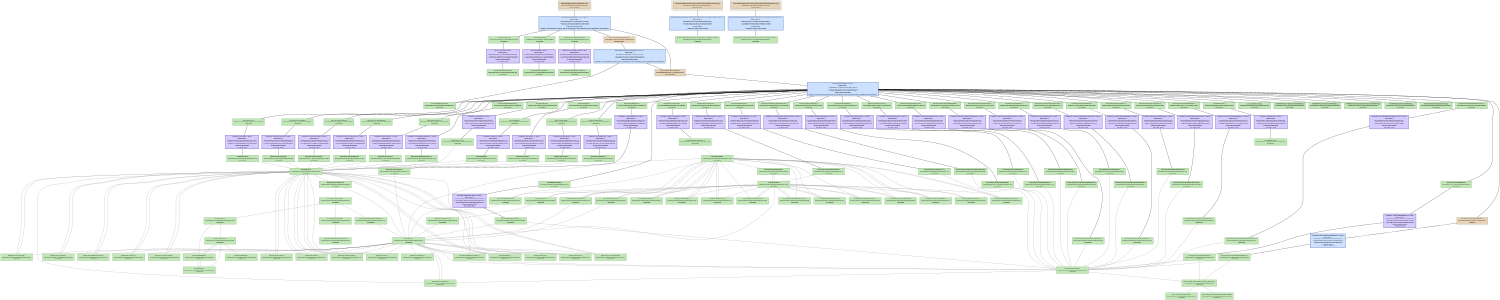 digraph PsychHID {
   size = "10.000000,8.500000";
   concentrate = false;

   node [ shape = box, style = filled, color = "0.3 0.5 0.6", fillcolor = "0.3 0.2 0.9", fontname = "Monaco", fontsize = "9" ];
   n00001 [ label = "Development/PsychHID.mexmac.app\nf5cf3cdccd534f54af30023ac05c029f\nDepsUpdated", color = "0.1 0.5 0.5", fillcolor = "0.1 0.2 0.9", peripheries = 3 ];
   n00002 [ label = "Contents/Info.plist\n7accb5323d57c26a1459e80c5002bccf\nUpToDate" ];
   n00003 [ label = "PsychHID.build/Info.plist\n00000000435f11020000000000000296\nUpToDate" ];
   n00004 [ label = "Contents/PkgInfo\n9740fce0b1ea65f74a7917eba182fe85\nUpToDate" ];
   n00005 [ label = "PsychHID.build/PkgInfo\n00000000435f11020000000000000008\nUpToDate" ];
   n00006 [ label = "English.lproj/InfoPlist.strings\n79c7a301c880053f33000b4787661cf0\nUpToDate" ];
   n00007 [ label = "English.lproj/InfoPlist.strings\n00000000434c45840000000000000228\nUpToDate" ];
   n00008 [ label = "ppc/PsychError.o\n1e9ca33ca77d5c2545e670459568c3ee\nUpToDate" ];
   n00009 [ label = "Base/PsychError.c\n00000000434c4585000000000000563d\nUpToDate" ];
   n00010 [ label = "ppc/PsychRegisterProject.o\nf19c746f6439b6f004accea2702dd019\nUpToDate" ];
   n00011 [ label = "Base/PsychRegisterProject.c\n00000000434c458500000000000012e6\nUpToDate" ];
   n00012 [ label = "ppc/PsychHelp.o\n0e30a3d7ab67e386a0afec5665142070\nUpToDate" ];
   n00013 [ label = "Base/PsychHelp.c\n00000000434c811d00000000000005b8\nUpToDate" ];
   n00014 [ label = "ppc/MiniBox.o\n2c00cd26c5d45259f7991dbdcfb1514b\nUpToDate" ];
   n00015 [ label = "Base/MiniBox.c\n00000000434c45850000000000000f4f\nUpToDate" ];
   n00016 [ label = "ppc/PsychMemory.o\n9c42f60206d3f111a5197bb43099872e\nUpToDate" ];
   n00017 [ label = "Base/PsychMemory.c\n00000000434ca96200000000000003a4\nUpToDate" ];
   n00018 [ label = "ppc/ProjectTable.o\neaa73eaf9f5c309bd0f4af6516429e28\nUpToDate" ];
   n00019 [ label = "Base/ProjectTable.c\n00000000434c4585000000000000023a\nUpToDate" ];
   n00020 [ label = "ppc/PsychInit.o\n4f7b5a61a1e64ed8b87929283aeaa429\nUpToDate" ];
   n00021 [ label = "Base/PsychInit.c\n00000000434c45850000000000000759\nUpToDate" ];
   n00022 [ label = "ppc/PsychTimeGlue.o\n3951097df4ca2e06b4cfba6374fb6e93\nUpToDate" ];
   n00023 [ label = "Base/PsychTimeGlue.c\n000000004355ef98000000000000157f\nUpToDate" ];
   n00024 [ label = "ppc/PsychStructGlue.o\nbd6d128668bb883a1aa7441886efe5c1\nUpToDate" ];
   n00025 [ label = "Base/PsychStructGlue.c\n00000000434c45850000000000002bb8\nUpToDate" ];
   n00026 [ label = "ppc/PsychVersioning.o\n15cf82ef21ba126bf5c0c77eb6b58f6e\nUpToDate" ];
   n00027 [ label = "Base/PsychVersioning.c\n00000000435f11a800000000000014ee\nUpToDate" ];
   n00028 [ label = "ppc/MODULEVersion.o\nd12f368bdfebd47bfdda27f2129f8f86\nUpToDate" ];
   n00029 [ label = "Screen/MODULEVersion.c\n000000004356088a000000000000124e\nUpToDate" ];
   n00030 [ label = "ppc/PsychScriptingGlue.o\n7a05e28ead9bc5264e7a2cb08d4dac8f\nUpToDate" ];
   n00031 [ label = "Base/PsychScriptingGlue.c\n00000000434c458500000000000105c5\nUpToDate" ];
   n00032 [ label = "ppc/mexversion.o\n1e468c006ed28d3548d350ce6a879a9d\nUpToDate" ];
   n00033 [ label = "src/mexversion.c\n000000004332d94600000000000002d2\nUpToDate" ];
   n00034 [ label = "ppc/PsychAuthors.o\ne7f77d53d480ff9d2ebf5190427d6529\nUpToDate" ];
   n00035 [ label = "Base/PsychAuthors.c\n00000000434c81430000000000000d3b\nUpToDate" ];
   n00036 [ label = "ppc/PsychHIDErrors.o\nda96463f17ca36dbb3843fc96a8cccd6\nUpToDate" ];
   n00037 [ label = "PsychHID/PsychHIDErrors.c\n00000000434c80a00000000000001176\nUpToDate" ];
   n00038 [ label = "ppc/PsychHIDGetCalibratedState.o\ncebc62de0102d3b06de018c1872e72d8\nUpToDate" ];
   n00039 [ label = "PsychHID/PsychHIDGetCalibratedState.c\n00000000434c45850000000000000898\nUpToDate" ];
   n00040 [ label = "ppc/RegisterProject.o\n7b19ebf220ef6e1d2d5ddda2ed4d1816\nUpToDate" ];
   n00041 [ label = "PsychHID/RegisterProject.c\n00000000434efbc50000000000000868\nUpToDate" ];
   n00042 [ label = "ppc/PsychHIDSynopsis.o\n3bf6f033d054ebfac9188d9839036b9b\nUpToDate" ];
   n00043 [ label = "PsychHID/PsychHIDSynopsis.c\n00000000434c4585000000000000075f\nUpToDate" ];
   n00044 [ label = "ppc/PsychHIDSetReport.o\n4af206cf7b7bc6a0d992c462f74670dc\nUpToDate" ];
   n00045 [ label = "PsychHID/PsychHIDSetReport.c\n00000000434ca71200000000000013a3\nUpToDate" ];
   n00046 [ label = "ppc/PsychHIDKbWait.o\n68b758d1b754c34cb1f444a486b9421b\nUpToDate" ];
   n00047 [ label = "PsychHID/PsychHIDKbWait.c\n00000000434c458500000000000010f6\nUpToDate" ];
   n00048 [ label = "ppc/PsychHIDKbCheck.o\n67529fbe2ce85fc7aaf97c473cc80f32\nUpToDate" ];
   n00049 [ label = "PsychHID/PsychHIDKbCheck.c\n00000000434c4585000000000000101f\nUpToDate" ];
   n00050 [ label = "ppc/PsychHIDGetReport.o\nf481fd67b7f1019b3e3f3b2e872ca8d7\nUpToDate" ];
   n00051 [ label = "PsychHID/PsychHIDGetReport.c\n00000000435f168d000000000000260a\nUpToDate" ];
   n00052 [ label = "ppc/PsychHIDGetRawState.o\n66269c2526539086fc5d8d2f174b7c04\nUpToDate" ];
   n00053 [ label = "PsychHID/PsychHIDGetRawState.c\n00000000434c45850000000000000563\nUpToDate" ];
   n00054 [ label = "ppc/PsychHIDGetNumElements.o\nae557fe42ac570d25560c0d0941c0279\nUpToDate" ];
   n00055 [ label = "PsychHID/PsychHIDGetNumElements.c\n00000000434c45850000000000000490\nUpToDate" ];
   n00056 [ label = "ppc/PsychHIDGetNumDevices.o\n5e871b732262f71fa153721f12c91953\nUpToDate" ];
   n00057 [ label = "PsychHID/PsychHIDGetNumDevices.c\n00000000434c458500000000000003ae\nUpToDate" ];
   n00058 [ label = "ppc/PsychHIDHelpers.o\n7c7de603ea78b6f8d06f8496468ccae1\nUpToDate" ];
   n00059 [ label = "PsychHID/PsychHIDHelpers.c\n00000000434c941e000000000000282d\nUpToDate" ];
   n00060 [ label = "ppc/PsychHIDGetNumCollections.o\ncf909a02a5f9492514ff5cd6b72ce211\nUpToDate" ];
   n00061 [ label = "PsychHID/PsychHIDGetNumCollections.c\n00000000434c45850000000000000521\nUpToDate" ];
   n00062 [ label = "ppc/PsychHIDGetElements.o\ne205b91c316b546f89a35dfa42894b77\nUpToDate" ];
   n00063 [ label = "PsychHID/PsychHIDGetElements.c\n00000000434c4585000000000000169d\nUpToDate" ];
   n00064 [ label = "ppc/PsychHIDGetDevices.o\n088c2addae4095210e66f7cc0f1ec5f5\nUpToDate" ];
   n00065 [ label = "PsychHID/PsychHIDGetDevices.c\n00000000434c4585000000000000115f\nUpToDate" ];
   n00066 [ label = "ppc/PsychHIDGetCollections.o\n54f71ad2495ccdedaac7fde7eb3a3fcb\nUpToDate" ];
   n00067 [ label = "PsychHID/PsychHIDGetCollections.c\n00000000434c4585000000000000180b\nUpToDate" ];
   n00068 [ label = "ppc/PsychHIDGiveMeReports.o\nc0d6e027f0304c85112191db5b313591\nUpToDate" ];
   n00069 [ label = "PsychHID/PsychHIDGiveMeReports.c\n00000000434c92b00000000000000bbd\nUpToDate" ];
   n00070 [ label = "ppc/PsychHIDReceiveReports.o\n8b0d18750043abdcf23c9203f566f6b3\nMissing", color = "0.1 0.5 0.5", fillcolor = "0.1 0.2 0.9" ];
   n00071 [ label = "PsychHID/PsychHIDReceiveReports.c\n00000000435f1a840000000000006459\nUpToDate" ];
   n00072 [ label = "ppc/PsychHIDReceiveReportsStop.o\n4ab1be81b27c8a5ae37c2ae0da9ad082\nUpToDate" ];
   n00073 [ label = "PsychHID/PsychHIDReceiveReportsStop.c\n00000000434ca68a00000000000009cd\nUpToDate" ];
   n00074 [ label = "MacOS/PsychHID.mexmac\ne2f908fd56fe039796113df33c7ca062\nDepsUpdated", color = "0.1 0.5 0.5", fillcolor = "0.1 0.2 0.9" ];
   n00075 [ label = "2.95.2/libstdc++.a[C]\n00000000434abb590000000000075c68\nUpToDate" ];
   n00076 [ label = "Frameworks/CoreAudio.framework[C]\n00000000434ac55b00000000000000cc\nUpToDate" ];
   n00077 [ label = "Frameworks/Carbon.framework[C]\n00000000434ac53300000000000000ee\nUpToDate" ];
   n00078 [ label = "Frameworks/ApplicationServices.framework[C]\n00000000434ac53300000000000000ee\nUpToDate" ];
   n00079 [ label = "Frameworks/IOKit.framework[C]\n00000000434ac53c00000000000000cc\nUpToDate" ];
   n00080 [ label = "PsychToolbox/libHIDUtilities.a[C]\n000000004355680b0000000000025098\nUpToDate" ];
   n00081 [ label = "mac/mexFunction.map\n000000004332d946000000000000012e\nUpToDate" ];
   n00082 [ label = "<PsychHID.build/Script-2FD616DB07306668008DA6B4.sh>[A]\n593f6e33f47d0aabf73e1e02b94ad22a\nDepsUpdated", color = "0.1 0.5 0.5", fillcolor = "0.1 0.2 0.9", peripheries = 3 ];
   n00083 [ label = "PsychHID.build/Script-2FD616DB07306668008DA6B4.sh\n00000000435f110200000000000000ec\nUpToDate" ];
   n00084 [ label = "<PsychHID.build/Script-2FD616DC07306668008DA6B4.sh>[A]\n7ce4e802c56b7da6fbc02a6e831533e4\nDepsUpdated", color = "0.1 0.5 0.5", fillcolor = "0.1 0.2 0.9", peripheries = 3 ];
   n00085 [ label = "PsychHID.build/Script-2FD616DC07306668008DA6B4.sh\n00000000435f1102000000000000003e\nUpToDate" ];
   n00086 [ label = "<MacOS/PsychHID.mexmac>\nb0b4a4853259db22649e737d898fbc68\nDepsUpdated", color = "0.1 0.5 0.5", fillcolor = "0.1 0.2 0.9", style = "filled,dashed" ];
   n00087 [ label = "Base/Psych.h\n00000000435548b60000000000000410\nUpToDate" ];
   n00088 [ label = "Base/Psych.h\n00000000435548b60000000000000410\nUpToDate" ];
   n00089 [ label = "Screen/Screen.h\n000000004355f28e00000000000012e0\nUpToDate" ];
   n00090 [ label = "PsychHID/PsychHID.h\n0000000043503d0a00000000000015ee\nUpToDate" ];
   n00091 [ label = "Screen/Screen.h\n000000004355f28e00000000000012e0\nUpToDate" ];
   n00092 [ label = "HID Utilities Source/HID_Utilities_External.h\n00000000434c481a0000000000005d67\nUpToDate" ];
   n00093 [ label = "Base/PsychConstants.h\n00000000435548d4000000000000080d\nUpToDate" ];
   n00094 [ label = "Base/MiniBox.h\n00000000435548d400000000000004d6\nUpToDate" ];
   n00095 [ label = "Base/ProjectTable.h\n00000000435548d400000000000002f6\nUpToDate" ];
   n00096 [ label = "Base/PsychError.h\n00000000435548d40000000000001fe7\nUpToDate" ];
   n00097 [ label = "Base/PsychScriptingGlue.h\n00000000435548f30000000000001a37\nUpToDate" ];
   n00098 [ label = "Base/PsychStructGlue.h\n000000004355496c0000000000000bcc\nUpToDate" ];
   n00099 [ label = "Base/PsychCellGlue.h\n00000000435bf47100000000000005c5\nUpToDate" ];
   n00100 [ label = "Base/PsychRegisterProject.h\n00000000435548d400000000000003f1\nUpToDate" ];
   n00101 [ label = "Base/PsychAuthors.h\n00000000435548d400000000000005e9\nUpToDate" ];
   n00102 [ label = "Base/PsychVersioning.h\n00000000435548f300000000000004dd\nUpToDate" ];
   n00103 [ label = "Base/PsychHelp.h\n00000000435bf48f0000000000000357\nUpToDate" ];
   n00104 [ label = "Base/PsychInit.h\n00000000435548f300000000000002db\nUpToDate" ];
   n00105 [ label = "Base/PsychMemory.h\n00000000435548d40000000000000473\nUpToDate" ];
   n00106 [ label = "Base/PsychTimeGlue.h\n000000004355ef010000000000000483\nUpToDate" ];
   n00107 [ label = "Base/PsychInstrument.h\n00000000435548d400000000000001a8\nUpToDate" ];
   n00108 [ label = "PsychHID/RegisterProject.h\n00000000434c458500000000000002a0\nUpToDate" ];
   n00109 [ label = "Base/TimeLists.h\n00000000435548f300000000000002a9\nUpToDate" ];
   n00110 [ label = "Screen/PsychRects.h\n00000000434c458500000000000005d5\nUpToDate" ];
   n00111 [ label = "Screen/ScreenTypes.h\n00000000434c458500000000000013b6\nUpToDate" ];
   n00112 [ label = "Screen/PsychVideoGlue.h\n00000000434c458500000000000005d4\nUpToDate" ];
   n00113 [ label = "Screen/PsychScreenGlue.h\n00000000434c45850000000000000d6d\nUpToDate" ];
   n00114 [ label = "Screen/PsychWindowTextGlue.h\n00000000434c458500000000000008ee\nUpToDate" ];
   n00115 [ label = "Screen/WindowBank.h\n000000004355e68c0000000000001b31\nUpToDate" ];
   n00116 [ label = "Screen/PsychWindowGlue.h\n000000004355e21f0000000000000a66\nUpToDate" ];
   n00117 [ label = "Screen/PsychTextureSupport.h\n000000004355a03b0000000000000370\nUpToDate" ];
   n00118 [ label = "Screen/PsychAlphaBlending.h\n00000000434c458500000000000004fb\nUpToDate" ];
   n00119 [ label = "Screen/ScreenArguments.h\n00000000434c45850000000000000ca3\nUpToDate" ];
   n00120 [ label = "Screen/RegisterProject.h\n00000000434c45850000000000000284\nUpToDate" ];
   n00121 [ label = "Screen/WindowHelpers.h\n00000000434c45850000000000000773\nUpToDate" ];
   n00122 [ label = "Fonts/PsychFontGlue.h\n00000000434c45850000000000000e47\nUpToDate" ];
   n00123 [ label = "Fonts/ScreenFontGlue.h\n00000000434c45850000000000000260\nUpToDate" ];
   n00124 [ label = "Fonts/FontInfo.h\n00000000434c45850000000000000ef4\nUpToDate" ];
   n00125 [ label = "Screen/ScreenPreferenceState.h\n000000004355d9f300000000000006ba\nUpToDate" ];
   n00126 [ label = "HID Utilities Source/PID.h\n00000000434c481a000000000000222f\nUpToDate" ];
   n00127 [ label = "HID Utilities Source/IOHIDPowerUsage.h\n00000000434c481a0000000000004569\nUpToDate" ];
   n00128 [ label = "Base/PsychIncludes.h\n00000000435548d4000000000000074c\nUpToDate" ];
   n00129 [ label = "Fonts/PsychFontGlue.h\n00000000434c45850000000000000e47\nUpToDate" ];
   n00130 [ label = "Base/PsychPlatform.h\n00000000435548d40000000000000589\nUpToDate" ];
   n00131 [ label = "include/mex.h\n000000004332d9460000000000003742\nUpToDate" ];
   n00132 [ label = "OS9ToolboxFragments/Events.h\n00000000434c45850000000000000236\nUpToDate" ];
   n00133 [ label = "Base/PsychPlatformConstants.h\n000000004355492f000000000000070e\nUpToDate" ];
   n00134 [ label = "include/matrix.h\n000000004332d9460000000000009ff2\nUpToDate" ];
   n00135 [ label = "include/mwdebug.h\n000000004332d9460000000000002b3c\nUpToDate" ];
   n00136 [ label = "include/tmwtypes.h\n000000004332d946000000000000458d\nUpToDate" ];
   n00137 [ label = "include/mat.h\n000000004332d94600000000000023ab\nUpToDate" ];

   node [ shape = box, style = "filled,bold", color = "0.7 0.5 0.7", fillcolor = "0.7 0.2 1.0", fontname = "Monaco", fontsize = "9" ];
   c00001 [ label = "PBXCp Info.plist <wt:0>\nwaitCount: 0\n00000000435f11020000000000000296\n^ 7accb5327e08d3681459e80c5002be59\n= 7accb5323d57c26a1459e80c5002bccf\nDoesNotNeedToRun\n(no 'why' info)" ];
   c00002 [ label = "PBXCp PkgInfo <wt:0>\nwaitCount: 0\n00000000000000000000000000000000\n^ 9740fce0b1ea65f74a7917eba182fe85\n= 9740fce0b1ea65f74a7917eba182fe85\nDoesNotNeedToRun\n(no 'why' info)" ];
   c00003 [ label = "CpResource InfoPlist.strings <wt:4>\nwaitCount: 0\n00000000000000000000000000000000\n^ 79c7a301c880053f33000b4787661cf0\n= 79c7a301c880053f33000b4787661cf0\nDoesNotNeedToRun\n(no 'why' info)" ];
   c00004 [ label = "CompileC PsychError.o <wt:6>\nwaitCount: 0\n000000004355492f0000000000004529\n^ 1e9ca33ce428150a45e67045956886c7\n= 1e9ca33ca77d5c2545e670459568c3ee\nDoesNotNeedToRun\n(no 'why' info)" ];
   c00005 [ label = "CompileC PsychRegisterProject.o <wt:6>\nwaitCount: 0\n000000004355492f00000000000001f2\n^ f19c746f276cffdf04accea2702dd1eb\n= f19c746f6439b6f004accea2702dd019\nDoesNotNeedToRun\n(no 'why' info)" ];
   c00006 [ label = "CompileC PsychHelp.o <wt:6>\nwaitCount: 0\n0000000043558db700000000000016ac\n^ 0e30a3d7e8326e31a0afec56651436dc\n= 0e30a3d7ab67e386a0afec5665142070\nDoesNotNeedToRun\n(no 'why' info)" ];
   c00007 [ label = "CompileC MiniBox.o <wt:6>\nwaitCount: 0\n000000004355492f0000000000001c5b\n^ 2c00cd2686811b76f7991dbdcfb14d10\n= 2c00cd26c5d45259f7991dbdcfb1514b\nDoesNotNeedToRun\n(no 'why' info)" ];
   c00008 [ label = "CompileC PsychMemory.o <wt:6>\nwaitCount: 0\n000000004355a5c800000000000010b0\n^ 9c42f602458654d9a5197bb43099979e\n= 9c42f60206d3f111a5197bb43099872e\nDoesNotNeedToRun\n(no 'why' info)" ];
   c00009 [ label = "CompileC ProjectTable.o <wt:6>\nwaitCount: 0\n000000004355492f000000000000112e\n^ eaa73eafdc0979b4d0f4af6516428f06\n= eaa73eaf9f5c309bd0f4af6516429e28\nDoesNotNeedToRun\n(no 'why' info)" ];
   c00010 [ label = "CompileC PsychInit.o <wt:6>\nwaitCount: 0\n000000004355492f000000000000144d\n^ 4f7b5a61e2b307f7b87929283aeab064\n= 4f7b5a61a1e64ed8b87929283aeaa429\nDoesNotNeedToRun\n(no 'why' info)" ];
   c00011 [ label = "CompileC PsychTimeGlue.o <wt:6>\nwaitCount: 0\n000000000005de290000000000003dcf\n^ 3951097df4cff02fb4cfba6374fb535c\n= 3951097df4ca2e06b4cfba6374fb6e93\nDoesNotNeedToRun\n(no 'why' info)" ];
   c00012 [ label = "CompileC PsychStructGlue.o <wt:6>\nwaitCount: 0\n000000004355492f00000000000038ac\n^ bd6d12862beec1151aa7441886efdd6d\n= bd6d128668bb883a1aa7441886efe5c1\nDoesNotNeedToRun\n(no 'why' info)" ];
   c00013 [ label = "CompileC PsychVersioning.o <wt:6>\nwaitCount: 0\n0000000043461d0200000000000007fa\n^ 15cf82ef62fc0f69f5c0c77eb6b58894\n= 15cf82ef21ba126bf5c0c77eb6b58f6e\nDoesNotNeedToRun\n(no 'why' info)" ];
   c00014 [ label = "CompileC MODULEVersion.o <wt:6>\nwaitCount: 0\n000000004356088a000000000000124e\n^ d12f368b9cbddcf1fdda27f2129f9dc8\n= d12f368bdfebd47bfdda27f2129f8f86\nDoesNotNeedToRun\n(no 'why' info)" ];
   c00015 [ label = "CompileC PsychScriptingGlue.o <wt:6>\nwaitCount: 0\n000000004355492f00000000000116d1\n^ 7a05e28eeece8c094e7a2cb08d4cba5e\n= 7a05e28ead9bc5264e7a2cb08d4dac8f\nDoesNotNeedToRun\n(no 'why' info)" ];
   c00016 [ label = "CompileC mexversion.o <wt:6>\nwaitCount: 0\n000000004332d94600000000000002d2\n^ 1e468c002de0547348d350ce6a87984f\n= 1e468c006ed28d3548d350ce6a879a9d\nDoesNotNeedToRun\n(no 'why' info)" ];
   c00017 [ label = "CompileC PsychAuthors.o <wt:6>\nwaitCount: 0\n0000000043558de90000000000001e2f\n^ e7f77d5397d572742ebf5190427d7b06\n= e7f77d53d480ff9d2ebf5190427d6529\nDoesNotNeedToRun\n(no 'why' info)" ];
   c00018 [ label = "CompileC PsychHIDErrors.o <wt:6>\nwaitCount: 0\n0000000000051ab10000000000003a3a\n^ da96463f17cf2c6ab3843fc96a8cf6ec\n= da96463f17ca36dbb3843fc96a8cccd6\nDoesNotNeedToRun\n(no 'why' info)" ];
   c00019 [ label = "CompileC PsychHIDGetCalibratedState.o <wt:6>\nwaitCount: 0\n000000000005df9400000000000023d4\n^ cebc62de01070c246de018c1872e510c\n= cebc62de0102d3b06de018c1872e72d8\nDoesNotNeedToRun\n(no 'why' info)" ];
   c00020 [ label = "CompileC RegisterProject.o <wt:6>\nwaitCount: 0\n00000000435750650000000000000b94\n^ 7b19ebf263b83e782d5ddda2ed4d1382\n= 7b19ebf220ef6e1d2d5ddda2ed4d1816\nDoesNotNeedToRun\n(no 'why' info)" ];
   c00021 [ label = "CompileC PsychHIDSynopsis.o <wt:6>\nwaitCount: 0\n0000000043504cea0000000000002c7d\n^ 3bf6f0339304a710c9188d98390347e6\n= 3bf6f033d054ebfac9188d9839036b9b\nDoesNotNeedToRun\n(no 'why' info)" ];
   c00022 [ label = "CompileC PsychHIDSetReport.o <wt:6>\nwaitCount: 0\n0000000000053d0300000000000038ef\n^ 4af206cf7b7efba3d992c462f7464833\n= 4af206cf7b7bc6a0d992c462f74670dc\nDoesNotNeedToRun\n(no 'why' info)" ];
   c00023 [ label = "CompileC PsychHIDKbWait.o <wt:6>\nwaitCount: 0\n000000000005df940000000000003bba\n^ 68b758d1b7511cd8b1f444a486b979a1\n= 68b758d1b754c34cb1f444a486b9421b\nDoesNotNeedToRun\n(no 'why' info)" ];
   c00024 [ label = "CompileC PsychHIDKbCheck.o <wt:6>\nwaitCount: 0\n000000000005df940000000000003b53\n^ 67529fbe2ced8053aaf97c473cc83461\n= 67529fbe2ce85fc7aaf97c473cc80f32\nDoesNotNeedToRun\n(no 'why' info)" ];
   c00025 [ label = "CompileC PsychHIDGetReport.o <wt:6>\nwaitCount: 0\n00000000435ac4860000000000003767\n^ f481fd67f4abc51d3e3f3b2e872c9fb0\n= f481fd67b7f1019b3e3f3b2e872ca8d7\nDoesNotNeedToRun\n(no 'why' info)" ];
   c00026 [ label = "CompileC PsychHIDGetRawState.o <wt:6>\nwaitCount: 0\n000000000005df940000000000002e2f\n^ 66269c2526564f12fc5d8d2f174b522b\n= 66269c2526539086fc5d8d2f174b7c04\nDoesNotNeedToRun\n(no 'why' info)" ];
   c00027 [ label = "CompileC PsychHIDGetNumElements.o <wt:6>\nwaitCount: 0\n000000000005df940000000000002fdc\n^ ae557fe42ac0af465560c0d0941c2da5\n= ae557fe42ac570d25560c0d0941c0279\nDoesNotNeedToRun\n(no 'why' info)" ];
   c00028 [ label = "CompileC PsychHIDGetNumDevices.o <wt:6>\nwaitCount: 0\n000000000005df9400000000000028e2\n^ 5e871b732267288ba153721f12c931b1\n= 5e871b732262f71fa153721f12c91953\nDoesNotNeedToRun\n(no 'why' info)" ];
   c00029 [ label = "CompileC PsychHIDHelpers.o <wt:6>\nwaitCount: 0\n0000000000050e0f0000000000000361\n^ 7c7de603ea7db8f7d06f8496468cc980\n= 7c7de603ea78b6f8d06f8496468ccae1\nDoesNotNeedToRun\n(no 'why' info)" ];
   c00030 [ label = "CompileC PsychHIDGetNumCollections.o <wt:6>\nwaitCount: 0\n000000000005df940000000000002e6d\n^ cf909a02a5fc96b114ff5cd6b72ccc7c\n= cf909a02a5f9492514ff5cd6b72ce211\nDoesNotNeedToRun\n(no 'why' info)" ];
   c00031 [ label = "CompileC PsychHIDGetElements.o <wt:6>\nwaitCount: 0\n000000000005df940000000000003dd1\n^ e205b91c316e8bfb89a35dfa428976a6\n= e205b91c316b546f89a35dfa42894b77\nDoesNotNeedToRun\n(no 'why' info)" ];
   c00032 [ label = "CompileC PsychHIDGetDevices.o <wt:6>\nwaitCount: 0\n000000000005df940000000000003a13\n^ 088c2addae454ab50e66f7cc0f1effe6\n= 088c2addae4095210e66f7cc0f1ec5f5\nDoesNotNeedToRun\n(no 'why' info)" ];
   c00033 [ label = "CompileC PsychHIDGetCollections.o <wt:6>\nwaitCount: 0\n000000000005df940000000000003347\n^ 54f71ad249591279aac7fde7eb3a0c8c\n= 54f71ad2495ccdedaac7fde7eb3a3fcb\nDoesNotNeedToRun\n(no 'why' info)" ];
   c00034 [ label = "CompileC PsychHIDGiveMeReports.o <wt:6>\nwaitCount: 0\n00000000000508a100000000000020f1\n^ c0d6e027f0354424112191db5b311560\n= c0d6e027f0304c85112191db5b313591\nDoesNotNeedToRun\n(no 'why' info)" ];
   c00035 [ label = "CompileC PsychHIDReceiveReports.o <wt:6>\nwaitCount: 0\n00000000435ac88f0000000000007534\n^ 8b0d187543196353f23c9203f5668387\n= 8b0d18750043abdcf23c9203f566f6b3\nNeedsToRun\n1 output is missing", color = "0.6 0.5 0.7", fillcolor = "0.6 0.2 1.0" ];
   c00036 [ label = "CompileC PsychHIDReceiveReportsStop.o <wt:6>\nwaitCount: 0\n0000000000053c9b0000000000002281\n^ 4ab1be81b279b6c1e37c2ae0da9af203\n= 4ab1be81b27c8a5ae37c2ae0da9ad082\nDoesNotNeedToRun\n(no 'why' info)" ];
   c00037 [ label = "Ld PsychHID.mexmac <wt:6>\nwaitCount: 1\n4898dfb8e712bb837290a838e1f4bf2a\n^ aa61d745b1ecb814e48195cbdd881f48\n= e2f908fd56fe039796113df33c7ca062\nIndirectlyNeedsToRun\nNeeds to run because at least one of the inputs to the command are scheduled to be updated.", color = "0.6 0.5 0.7", fillcolor = "0.6 0.2 1.0" ];
   c00038 [ label = "PhaseScriptExecution Script-2FD616DB07306668008DA6B4.sh <wt:10>\nwaitCount: 0\n00000000435f110200000000000000ec\n^ 593f6e33b7221ba9f73e1e02b94ad2c6\n= 593f6e33f47d0aabf73e1e02b94ad22a\nNeedsToRun\n1 output is always out-of-date", color = "0.6 0.5 0.7", fillcolor = "0.6 0.2 1.0" ];
   c00039 [ label = "PhaseScriptExecution Script-2FD616DC07306668008DA6B4.sh <wt:12>\nwaitCount: 0\n00000000435f1102000000000000003e\n^ 7ce4e80286346ca4fbc02a6e831533da\n= 7ce4e802c56b7da6fbc02a6e831533e4\nNeedsToRun\n1 output is always out-of-date", color = "0.6 0.5 0.7", fillcolor = "0.6 0.2 1.0" ];
   c00040 [ label = "EditSymbols PsychHID.mexmac <wt:13>\nwaitCount: 1\ne2f908fd15ccdad196113df33c7ca14c\n^ 524dac78279501f3f28f4e8eb5f31d24\n= b0b4a4853259db22649e737d898fbc68\nIndirectlyNeedsToRun\nNeeds to run because at least one of the inputs to the command are scheduled to be updated.", color = "0.6 0.5 0.7", fillcolor = "0.6 0.2 1.0" ];
   c00041 [ label = "Touch PsychHID.mexmac.app <wt:14>\nwaitCount: 2\nc60646ab209a7a179fafba2ec31542b0\n^ 33c97a77edc93543309fb8140349402f\n= f5cf3cdccd534f54af30023ac05c029f\nIndirectlyNeedsToRun\nNeeds to run because at least one of the inputs to the command are scheduled to be updated.", color = "0.6 0.5 0.7", fillcolor = "0.6 0.2 1.0" ];

   edge [ style = solid, color = black, arrowhead = none, arrowtail = normal ];
   n00001 -> { c00041 };
   n00002 -> { c00001 };
   n00004 -> { c00002 };
   n00006 -> { c00003 };
   n00008 -> { c00004 };
   n00010 -> { c00005 };
   n00012 -> { c00006 };
   n00014 -> { c00007 };
   n00016 -> { c00008 };
   n00018 -> { c00009 };
   n00020 -> { c00010 };
   n00022 -> { c00011 };
   n00024 -> { c00012 };
   n00026 -> { c00013 };
   n00028 -> { c00014 };
   n00030 -> { c00015 };
   n00032 -> { c00016 };
   n00034 -> { c00017 };
   n00036 -> { c00018 };
   n00038 -> { c00019 };
   n00040 -> { c00020 };
   n00042 -> { c00021 };
   n00044 -> { c00022 };
   n00046 -> { c00023 };
   n00048 -> { c00024 };
   n00050 -> { c00025 };
   n00052 -> { c00026 };
   n00054 -> { c00027 };
   n00056 -> { c00028 };
   n00058 -> { c00029 };
   n00060 -> { c00030 };
   n00062 -> { c00031 };
   n00064 -> { c00032 };
   n00066 -> { c00033 };
   n00068 -> { c00034 };
   n00070 -> { c00035 };
   n00072 -> { c00036 };
   n00074 -> { c00037 };
   n00082 -> { c00038 };
   n00084 -> { c00039 };
   n00086 -> { c00040 };
   c00001 -> { n00003 };
   c00002 -> { n00005 n00005 };
   c00003 -> { n00007 n00007 };
   c00004 -> { n00009 };
   c00005 -> { n00011 };
   c00006 -> { n00013 };
   c00007 -> { n00015 };
   c00008 -> { n00017 };
   c00009 -> { n00019 };
   c00010 -> { n00021 };
   c00011 -> { n00023 };
   c00012 -> { n00025 };
   c00013 -> { n00027 };
   c00014 -> { n00029 };
   c00015 -> { n00031 };
   c00016 -> { n00033 };
   c00017 -> { n00035 };
   c00018 -> { n00037 };
   c00019 -> { n00039 };
   c00020 -> { n00041 };
   c00021 -> { n00043 };
   c00022 -> { n00045 };
   c00023 -> { n00047 };
   c00024 -> { n00049 };
   c00025 -> { n00051 };
   c00026 -> { n00053 };
   c00027 -> { n00055 };
   c00028 -> { n00057 };
   c00029 -> { n00059 };
   c00030 -> { n00061 };
   c00031 -> { n00063 };
   c00032 -> { n00065 };
   c00033 -> { n00067 };
   c00034 -> { n00069 };
   c00035 -> { n00071 };
   c00036 -> { n00073 };
   c00037 -> { n00008 n00010 n00012 n00014 n00016 n00018 n00020 n00022 n00024 n00026 n00028 n00030 n00032 n00034 n00036 n00038 n00040 n00042 n00044 n00046 n00048 n00050 n00052 n00054 n00056 n00058 n00060 n00062 n00064 n00066 n00068 n00070 n00072 n00075 n00076 n00077 n00078 n00079 n00080 n00081 };
   c00038 -> { n00083 };
   c00039 -> { n00085 };
   c00040 -> { n00074 n00081 };
   c00041 -> { n00002 n00004 n00006 n00074 n00086 };

   edge [ style = solid, color = gray60, arrowhead = none, arrowtail = normal ];
   n00009 -> { n00087 };
   n00011 -> { n00087 };
   n00013 -> { n00087 };
   n00015 -> { n00087 };
   n00017 -> { n00087 };
   n00019 -> { n00087 };
   n00021 -> { n00087 };
   n00023 -> { n00088 };
   n00025 -> { n00087 };
   n00027 -> { n00087 };
   n00029 -> { n00089 };
   n00031 -> { n00087 };
   n00035 -> { n00087 };
   n00037 -> { n00090 };
   n00039 -> { n00090 };
   n00041 -> { n00088 n00090 };
   n00043 -> { n00091 };
   n00045 -> { n00090 };
   n00047 -> { n00090 };
   n00049 -> { n00090 };
   n00051 -> { n00092 n00090 };
   n00053 -> { n00090 };
   n00055 -> { n00090 };
   n00057 -> { n00090 };
   n00059 -> { n00090 };
   n00061 -> { n00090 };
   n00063 -> { n00090 };
   n00065 -> { n00090 };
   n00067 -> { n00090 };
   n00069 -> { n00090 };
   n00071 -> { n00092 n00090 };
   n00073 -> { n00090 };
   n00087 -> { n00093 n00094 n00095 n00096 n00097 n00098 n00099 n00100 n00101 n00102 n00103 n00104 n00105 n00106 n00107 n00108 n00109 };
   n00088 -> { n00093 n00094 n00095 n00096 n00097 n00098 n00099 n00100 n00101 n00102 n00103 n00104 n00105 n00106 n00107 n00108 n00109 };
   n00089 -> { n00088 n00110 n00111 n00112 n00113 n00114 n00115 n00116 n00117 n00118 n00119 n00120 n00121 n00122 n00123 n00124 n00125 };
   n00090 -> { n00088 n00106 n00092 };
   n00091 -> { n00088 n00110 n00111 n00112 n00113 n00114 n00115 n00116 n00117 n00118 n00119 n00120 n00121 n00122 n00123 n00124 n00125 };
   n00092 -> { n00126 n00127 };
   n00093 -> { n00128 };
   n00094 -> { n00087 };
   n00095 -> { n00087 };
   n00096 -> { n00087 };
   n00097 -> { n00087 };
   n00098 -> { n00087 };
   n00099 -> { n00087 };
   n00100 -> { n00087 };
   n00101 -> { n00087 };
   n00102 -> { n00087 };
   n00103 -> { n00087 };
   n00104 -> { n00087 };
   n00106 -> { n00088 };
   n00107 -> { n00087 };
   n00108 -> { n00088 n00090 };
   n00110 -> { n00089 };
   n00111 -> { n00089 };
   n00112 -> { n00091 };
   n00113 -> { n00091 };
   n00114 -> { n00091 };
   n00115 -> { n00089 };
   n00116 -> { n00091 };
   n00117 -> { n00091 };
   n00118 -> { n00091 };
   n00119 -> { n00089 };
   n00120 -> { n00088 n00089 };
   n00122 -> { n00088 };
   n00123 -> { n00088 };
   n00124 -> { n00129 };
   n00125 -> { n00089 };
   n00128 -> { n00130 n00131 n00131 n00132 n00131 };
   n00129 -> { n00088 };
   n00130 -> { n00133 };
   n00131 -> { n00134 n00134 n00135 };
   n00132 -> { n00088 };
   n00134 -> { n00136 n00135 };
   n00135 -> { n00134 n00137 };
   n00137 -> { n00134 n00135 };
}
